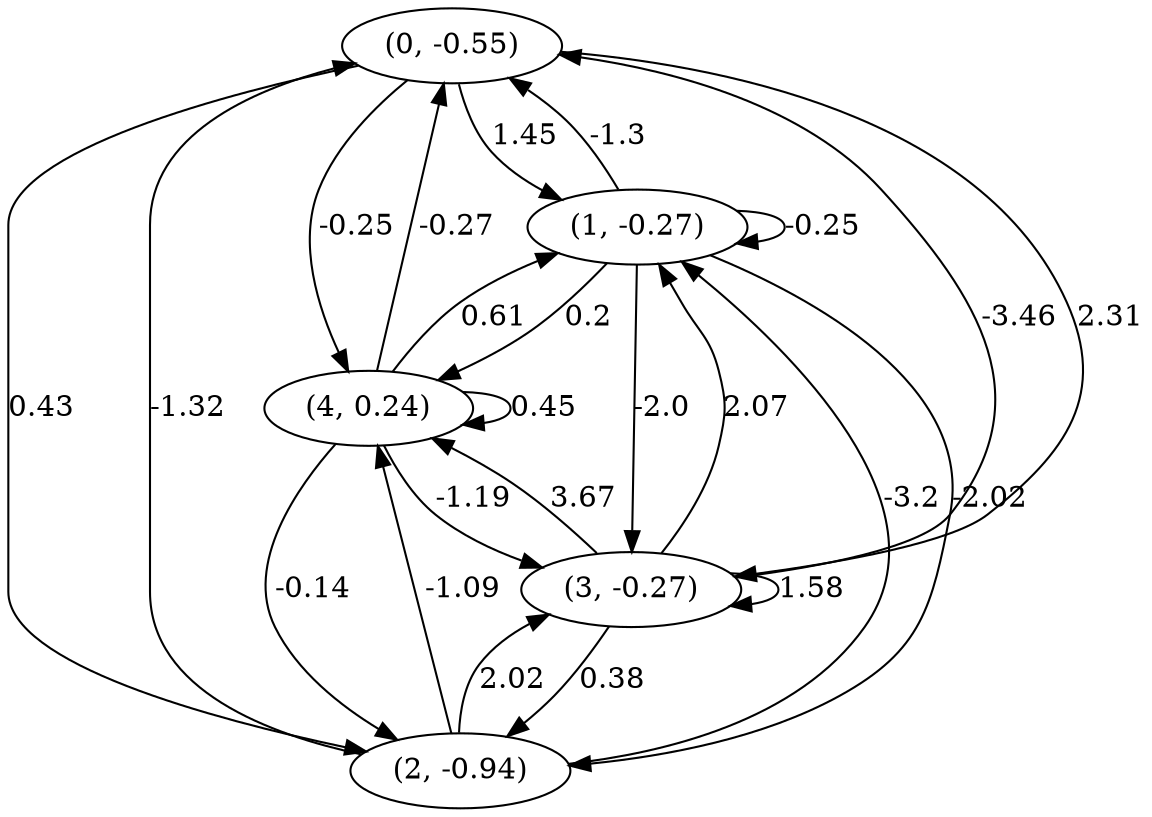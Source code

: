 digraph {
    0 [ label = "(0, -0.55)" ]
    1 [ label = "(1, -0.27)" ]
    2 [ label = "(2, -0.94)" ]
    3 [ label = "(3, -0.27)" ]
    4 [ label = "(4, 0.24)" ]
    1 -> 1 [ label = "-0.25" ]
    3 -> 3 [ label = "1.58" ]
    4 -> 4 [ label = "0.45" ]
    1 -> 0 [ label = "-1.3" ]
    2 -> 0 [ label = "-1.32" ]
    3 -> 0 [ label = "-3.46" ]
    4 -> 0 [ label = "-0.27" ]
    0 -> 1 [ label = "1.45" ]
    2 -> 1 [ label = "-3.2" ]
    3 -> 1 [ label = "2.07" ]
    4 -> 1 [ label = "0.61" ]
    0 -> 2 [ label = "0.43" ]
    1 -> 2 [ label = "-2.02" ]
    3 -> 2 [ label = "0.38" ]
    4 -> 2 [ label = "-0.14" ]
    0 -> 3 [ label = "2.31" ]
    1 -> 3 [ label = "-2.0" ]
    2 -> 3 [ label = "2.02" ]
    4 -> 3 [ label = "-1.19" ]
    0 -> 4 [ label = "-0.25" ]
    1 -> 4 [ label = "0.2" ]
    2 -> 4 [ label = "-1.09" ]
    3 -> 4 [ label = "3.67" ]
}

